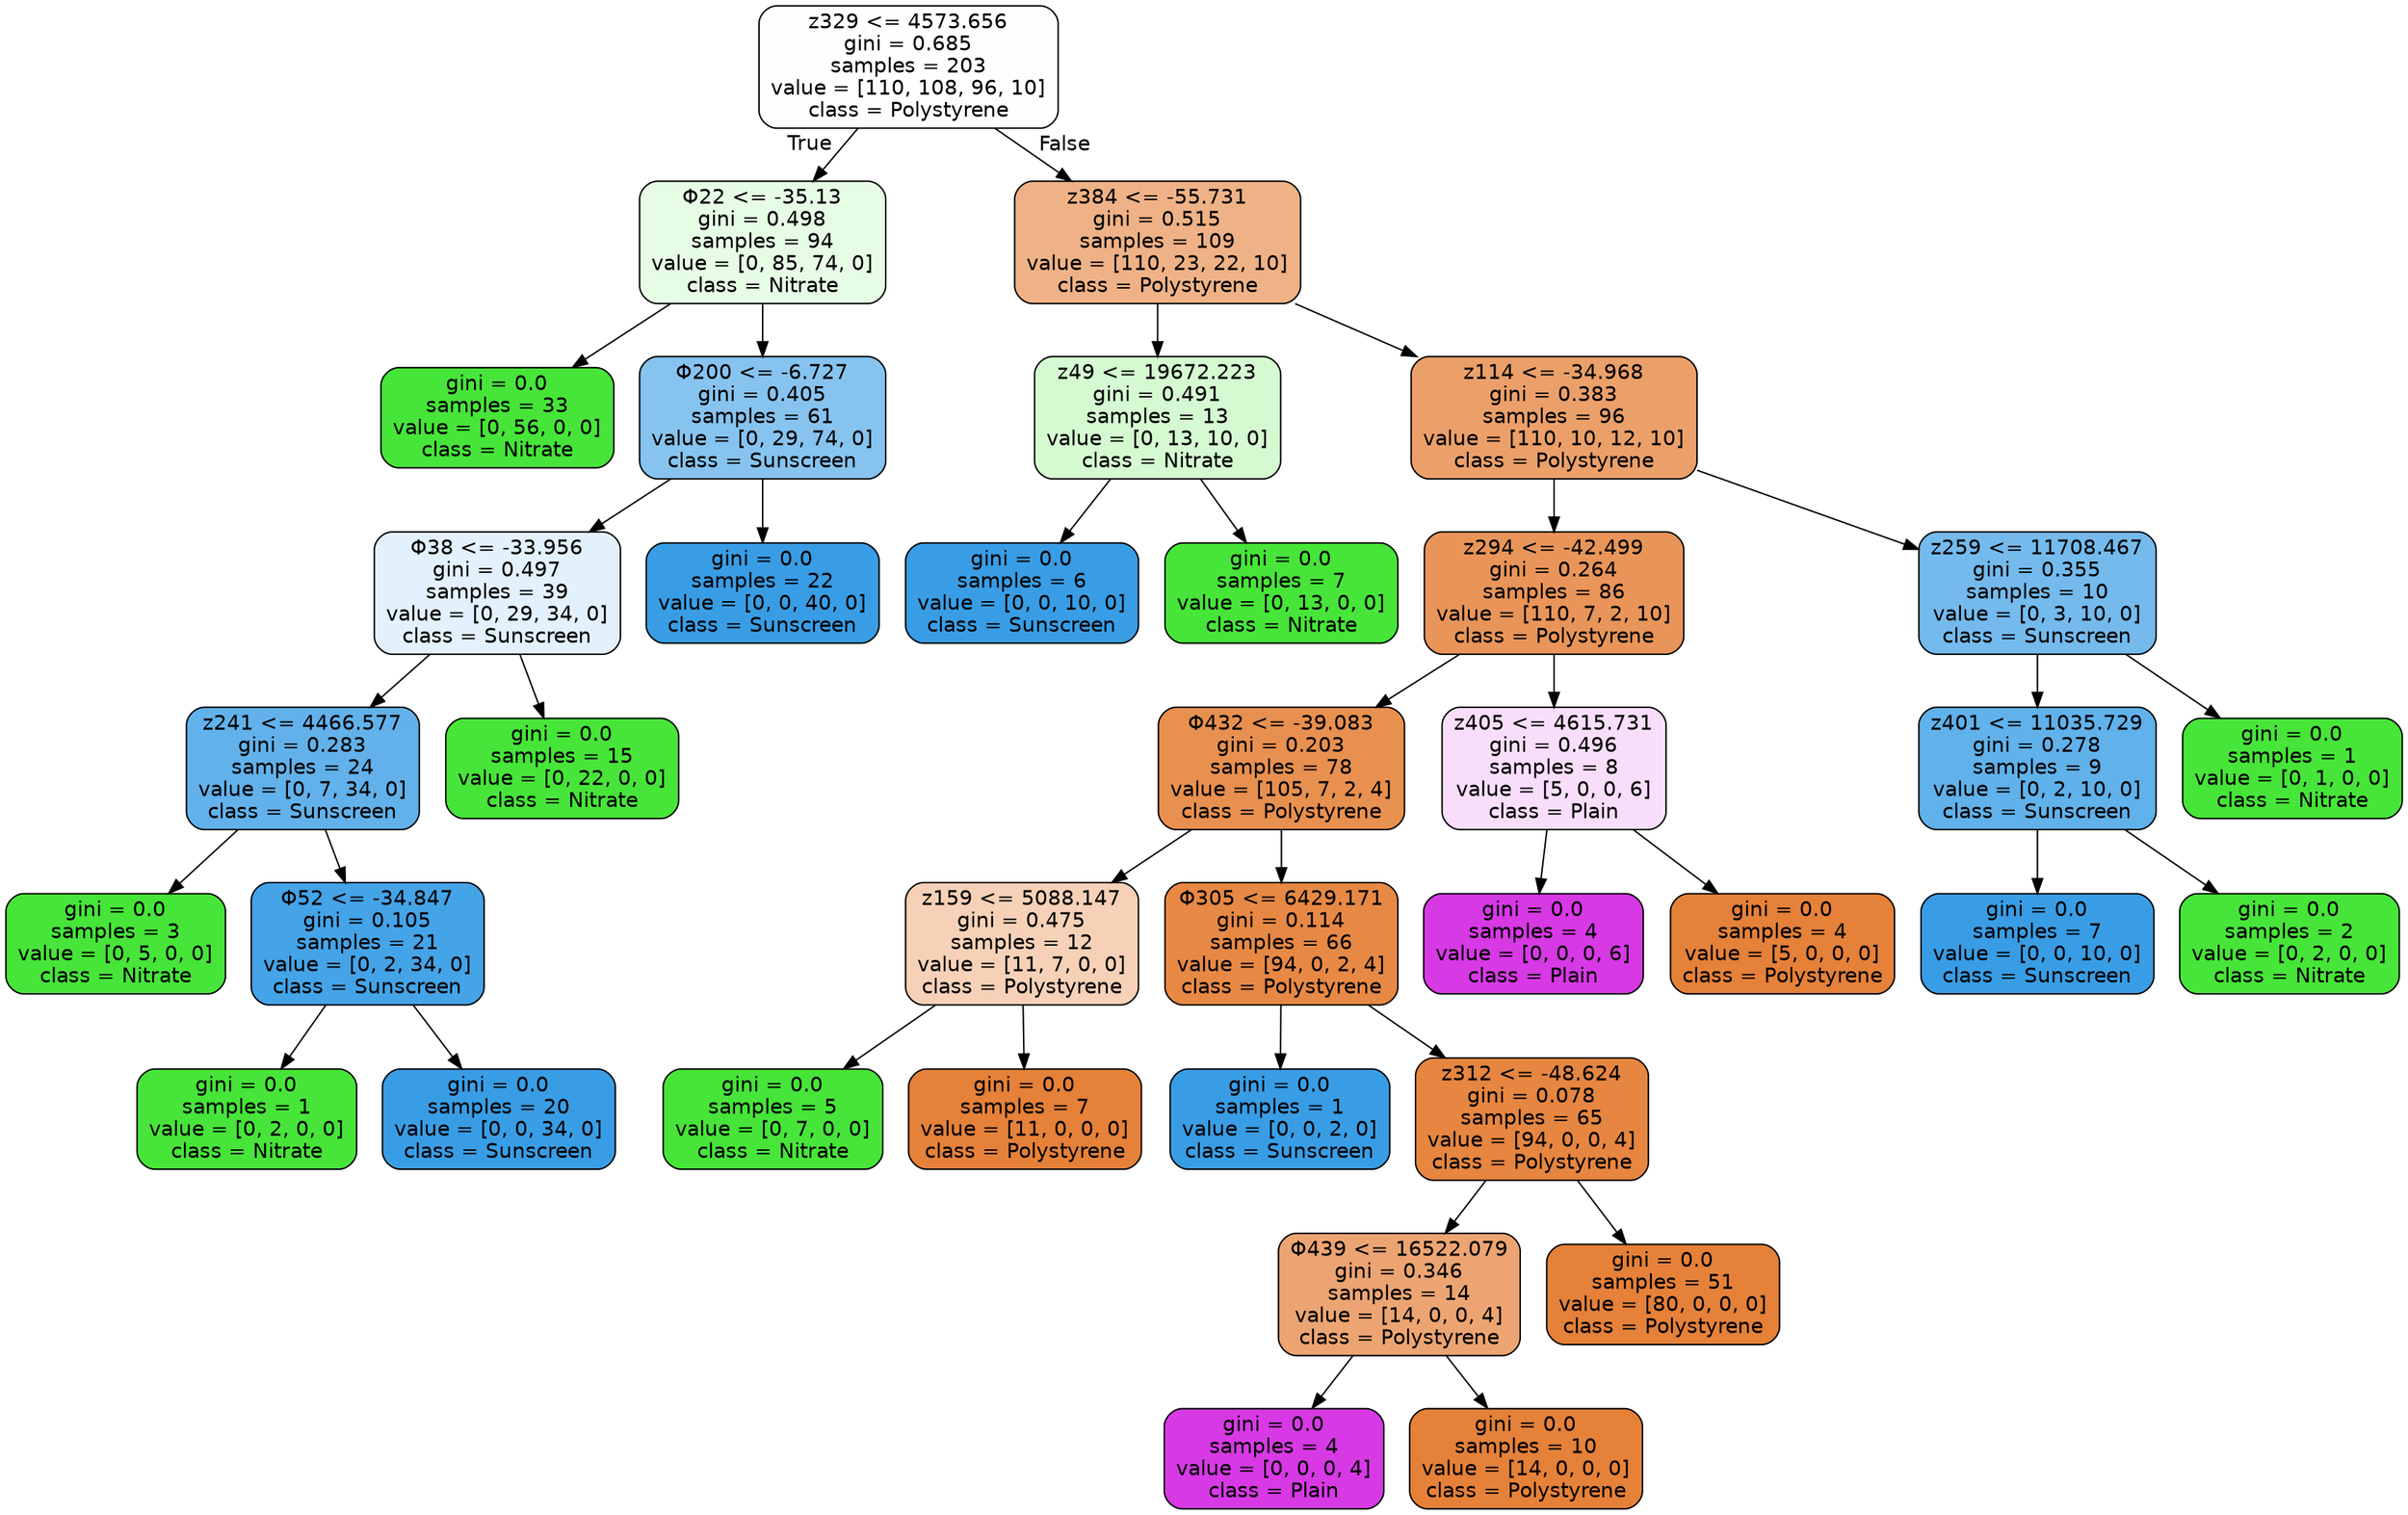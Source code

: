 digraph Tree {
node [shape=box, style="filled, rounded", color="black", fontname="helvetica"] ;
edge [fontname="helvetica"] ;
0 [label="z329 <= 4573.656\ngini = 0.685\nsamples = 203\nvalue = [110, 108, 96, 10]\nclass = Polystyrene", fillcolor="#fffefd"] ;
1 [label="Φ22 <= -35.13\ngini = 0.498\nsamples = 94\nvalue = [0, 85, 74, 0]\nclass = Nitrate", fillcolor="#e7fce5"] ;
0 -> 1 [labeldistance=2.5, labelangle=45, headlabel="True"] ;
2 [label="gini = 0.0\nsamples = 33\nvalue = [0, 56, 0, 0]\nclass = Nitrate", fillcolor="#47e539"] ;
1 -> 2 ;
3 [label="Φ200 <= -6.727\ngini = 0.405\nsamples = 61\nvalue = [0, 29, 74, 0]\nclass = Sunscreen", fillcolor="#87c3ef"] ;
1 -> 3 ;
4 [label="Φ38 <= -33.956\ngini = 0.497\nsamples = 39\nvalue = [0, 29, 34, 0]\nclass = Sunscreen", fillcolor="#e2f1fb"] ;
3 -> 4 ;
5 [label="z241 <= 4466.577\ngini = 0.283\nsamples = 24\nvalue = [0, 7, 34, 0]\nclass = Sunscreen", fillcolor="#62b1ea"] ;
4 -> 5 ;
6 [label="gini = 0.0\nsamples = 3\nvalue = [0, 5, 0, 0]\nclass = Nitrate", fillcolor="#47e539"] ;
5 -> 6 ;
7 [label="Φ52 <= -34.847\ngini = 0.105\nsamples = 21\nvalue = [0, 2, 34, 0]\nclass = Sunscreen", fillcolor="#45a3e7"] ;
5 -> 7 ;
8 [label="gini = 0.0\nsamples = 1\nvalue = [0, 2, 0, 0]\nclass = Nitrate", fillcolor="#47e539"] ;
7 -> 8 ;
9 [label="gini = 0.0\nsamples = 20\nvalue = [0, 0, 34, 0]\nclass = Sunscreen", fillcolor="#399de5"] ;
7 -> 9 ;
10 [label="gini = 0.0\nsamples = 15\nvalue = [0, 22, 0, 0]\nclass = Nitrate", fillcolor="#47e539"] ;
4 -> 10 ;
11 [label="gini = 0.0\nsamples = 22\nvalue = [0, 0, 40, 0]\nclass = Sunscreen", fillcolor="#399de5"] ;
3 -> 11 ;
12 [label="z384 <= -55.731\ngini = 0.515\nsamples = 109\nvalue = [110, 23, 22, 10]\nclass = Polystyrene", fillcolor="#efb286"] ;
0 -> 12 [labeldistance=2.5, labelangle=-45, headlabel="False"] ;
13 [label="z49 <= 19672.223\ngini = 0.491\nsamples = 13\nvalue = [0, 13, 10, 0]\nclass = Nitrate", fillcolor="#d5f9d1"] ;
12 -> 13 ;
14 [label="gini = 0.0\nsamples = 6\nvalue = [0, 0, 10, 0]\nclass = Sunscreen", fillcolor="#399de5"] ;
13 -> 14 ;
15 [label="gini = 0.0\nsamples = 7\nvalue = [0, 13, 0, 0]\nclass = Nitrate", fillcolor="#47e539"] ;
13 -> 15 ;
16 [label="z114 <= -34.968\ngini = 0.383\nsamples = 96\nvalue = [110, 10, 12, 10]\nclass = Polystyrene", fillcolor="#eba06a"] ;
12 -> 16 ;
17 [label="z294 <= -42.499\ngini = 0.264\nsamples = 86\nvalue = [110, 7, 2, 10]\nclass = Polystyrene", fillcolor="#e99559"] ;
16 -> 17 ;
18 [label="Φ432 <= -39.083\ngini = 0.203\nsamples = 78\nvalue = [105, 7, 2, 4]\nclass = Polystyrene", fillcolor="#e89050"] ;
17 -> 18 ;
19 [label="z159 <= 5088.147\ngini = 0.475\nsamples = 12\nvalue = [11, 7, 0, 0]\nclass = Polystyrene", fillcolor="#f6d1b7"] ;
18 -> 19 ;
20 [label="gini = 0.0\nsamples = 5\nvalue = [0, 7, 0, 0]\nclass = Nitrate", fillcolor="#47e539"] ;
19 -> 20 ;
21 [label="gini = 0.0\nsamples = 7\nvalue = [11, 0, 0, 0]\nclass = Polystyrene", fillcolor="#e58139"] ;
19 -> 21 ;
22 [label="Φ305 <= 6429.171\ngini = 0.114\nsamples = 66\nvalue = [94, 0, 2, 4]\nclass = Polystyrene", fillcolor="#e78945"] ;
18 -> 22 ;
23 [label="gini = 0.0\nsamples = 1\nvalue = [0, 0, 2, 0]\nclass = Sunscreen", fillcolor="#399de5"] ;
22 -> 23 ;
24 [label="z312 <= -48.624\ngini = 0.078\nsamples = 65\nvalue = [94, 0, 0, 4]\nclass = Polystyrene", fillcolor="#e68641"] ;
22 -> 24 ;
25 [label="Φ439 <= 16522.079\ngini = 0.346\nsamples = 14\nvalue = [14, 0, 0, 4]\nclass = Polystyrene", fillcolor="#eca572"] ;
24 -> 25 ;
26 [label="gini = 0.0\nsamples = 4\nvalue = [0, 0, 0, 4]\nclass = Plain", fillcolor="#d739e5"] ;
25 -> 26 ;
27 [label="gini = 0.0\nsamples = 10\nvalue = [14, 0, 0, 0]\nclass = Polystyrene", fillcolor="#e58139"] ;
25 -> 27 ;
28 [label="gini = 0.0\nsamples = 51\nvalue = [80, 0, 0, 0]\nclass = Polystyrene", fillcolor="#e58139"] ;
24 -> 28 ;
29 [label="z405 <= 4615.731\ngini = 0.496\nsamples = 8\nvalue = [5, 0, 0, 6]\nclass = Plain", fillcolor="#f8defb"] ;
17 -> 29 ;
30 [label="gini = 0.0\nsamples = 4\nvalue = [0, 0, 0, 6]\nclass = Plain", fillcolor="#d739e5"] ;
29 -> 30 ;
31 [label="gini = 0.0\nsamples = 4\nvalue = [5, 0, 0, 0]\nclass = Polystyrene", fillcolor="#e58139"] ;
29 -> 31 ;
32 [label="z259 <= 11708.467\ngini = 0.355\nsamples = 10\nvalue = [0, 3, 10, 0]\nclass = Sunscreen", fillcolor="#74baed"] ;
16 -> 32 ;
33 [label="z401 <= 11035.729\ngini = 0.278\nsamples = 9\nvalue = [0, 2, 10, 0]\nclass = Sunscreen", fillcolor="#61b1ea"] ;
32 -> 33 ;
34 [label="gini = 0.0\nsamples = 7\nvalue = [0, 0, 10, 0]\nclass = Sunscreen", fillcolor="#399de5"] ;
33 -> 34 ;
35 [label="gini = 0.0\nsamples = 2\nvalue = [0, 2, 0, 0]\nclass = Nitrate", fillcolor="#47e539"] ;
33 -> 35 ;
36 [label="gini = 0.0\nsamples = 1\nvalue = [0, 1, 0, 0]\nclass = Nitrate", fillcolor="#47e539"] ;
32 -> 36 ;
}